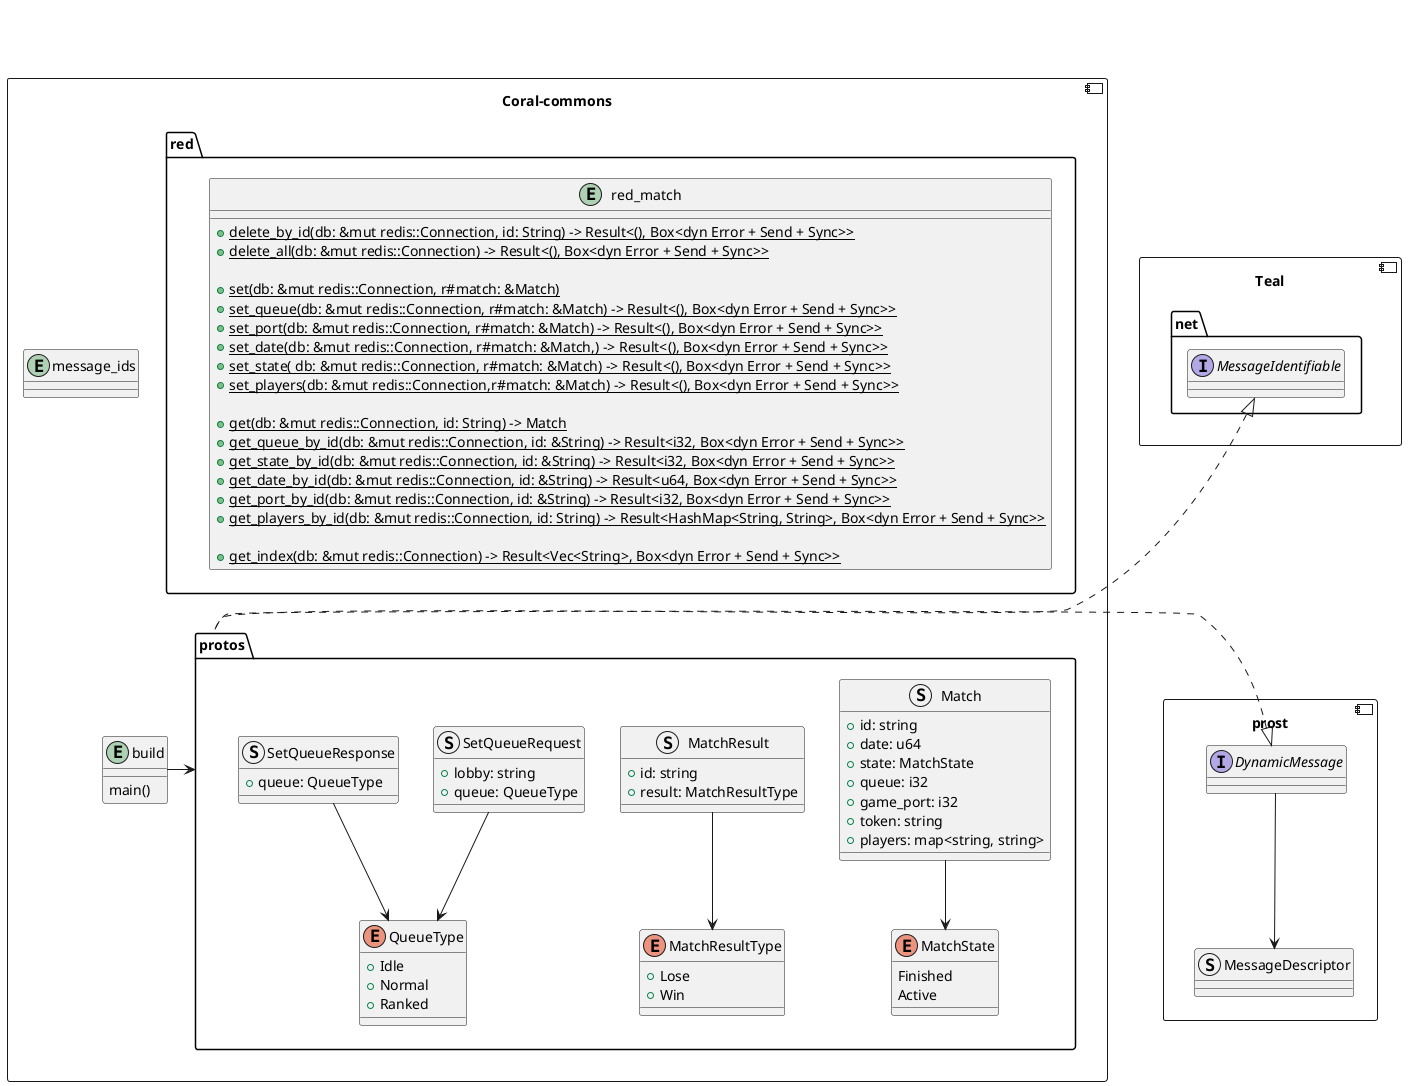 @startuml Coralcommons-full
component prost {
	interface "DynamicMessage" as p_dn {}
	struct "MessageDescriptor" as p_md {}
	p_dn --> p_md
}
component Teal {
	package net {
		interface "MessageIdentifiable" as mi
	}
}
component Coral-commons as cc {
	entity build {
		main()
	}
	entity message_ids {
		
	}
	package red {
		entity red_match {
			{static} +delete_by_id(db: &mut redis::Connection, id: String) -> Result<(), Box<dyn Error + Send + Sync>>
			{static} +delete_all(db: &mut redis::Connection) -> Result<(), Box<dyn Error + Send + Sync>>

			{static} +set(db: &mut redis::Connection, r#match: &Match)
			{static} +set_queue(db: &mut redis::Connection, r#match: &Match) -> Result<(), Box<dyn Error + Send + Sync>>
			{static} +set_port(db: &mut redis::Connection, r#match: &Match) -> Result<(), Box<dyn Error + Send + Sync>>
			{static} +set_date(db: &mut redis::Connection, r#match: &Match,) -> Result<(), Box<dyn Error + Send + Sync>>
			{static} +set_state( db: &mut redis::Connection, r#match: &Match) -> Result<(), Box<dyn Error + Send + Sync>>
			{static} +set_players(db: &mut redis::Connection,	r#match: &Match) -> Result<(), Box<dyn Error + Send + Sync>>

			{static} +get(db: &mut redis::Connection, id: String) -> Match
			{static} +get_queue_by_id(db: &mut redis::Connection, id: &String) -> Result<i32, Box<dyn Error + Send + Sync>>
			{static} +get_state_by_id(db: &mut redis::Connection, id: &String) -> Result<i32, Box<dyn Error + Send + Sync>>
			{static} +get_date_by_id(db: &mut redis::Connection, id: &String) -> Result<u64, Box<dyn Error + Send + Sync>>
			{static} +get_port_by_id(db: &mut redis::Connection, id: &String) -> Result<i32, Box<dyn Error + Send + Sync>>
			{static} +get_players_by_id(db: &mut redis::Connection, id: String) -> Result<HashMap<String, String>, Box<dyn Error + Send + Sync>>

			{static} +get_index(db: &mut redis::Connection) -> Result<Vec<String>, Box<dyn Error + Send + Sync>>
		}
	}
	red -[hidden]- protos
	package protos {
		struct "Match" as match {
			+id: string
			+date: u64
			+state: MatchState
			+queue: i32
			+game_port: i32
			+token: string
			+players: map<string, string>
		}
		enum "MatchState" as ms {
			Finished
			Active
		}
		struct "MatchResult" as mr {
			+id: string
			+result: MatchResultType
		}
		enum "MatchResultType" as mrt {
			+Lose
			+Win
		}
		struct "SetQueueRequest" as sqr {
			+lobby: string
			+queue: QueueType
		}
		struct "SetQueueResponse" as sqres {
			+queue: QueueType
		}
		enum "QueueType" as qt {
			+Idle
			+Normal
			+Ranked
		}
		match -down-> ms
		mr -down-> mrt
		sqr -down-> qt
		sqres -down-> qt
	}
	build -> protos
	protos .up.|> mi
	protos .up.|> p_dn
}
Teal -[hidden]left- red
Teal -[hidden]left- red_match
' prost -[hidden]right- red
Teal -[hidden]down- prost
@enduml

@startuml Coralcommons-redis
component Coral-commons as cc {
	package red {
		entity red_match {
			{static} +delete_by_id(db: &mut redis::Connection, id: String) -> Result<(), Box<dyn Error + Send + Sync>>
			{static} +delete_all(db: &mut redis::Connection) -> Result<(), Box<dyn Error + Send + Sync>>

			{static} +set(db: &mut redis::Connection, r#match: &Match)
			{static} +set_queue(db: &mut redis::Connection, r#match: &Match) -> Result<(), Box<dyn Error + Send + Sync>>
			{static} +set_port(db: &mut redis::Connection, r#match: &Match) -> Result<(), Box<dyn Error + Send + Sync>>
			{static} +set_date(db: &mut redis::Connection, r#match: &Match,) -> Result<(), Box<dyn Error + Send + Sync>>
			{static} +set_state( db: &mut redis::Connection, r#match: &Match) -> Result<(), Box<dyn Error + Send + Sync>>
			{static} +set_players(db: &mut redis::Connection,	r#match: &Match) -> Result<(), Box<dyn Error + Send + Sync>>

			{static} +get(db: &mut redis::Connection, id: String) -> Match
			{static} +get_queue_by_id(db: &mut redis::Connection, id: &String) -> Result<i32, Box<dyn Error + Send + Sync>>
			{static} +get_state_by_id(db: &mut redis::Connection, id: &String) -> Result<i32, Box<dyn Error + Send + Sync>>
			{static} +get_date_by_id(db: &mut redis::Connection, id: &String) -> Result<u64, Box<dyn Error + Send + Sync>>
			{static} +get_port_by_id(db: &mut redis::Connection, id: &String) -> Result<i32, Box<dyn Error + Send + Sync>>
			{static} +get_players_by_id(db: &mut redis::Connection, id: String) -> Result<HashMap<String, String>, Box<dyn Error + Send + Sync>>

			{static} +get_index(db: &mut redis::Connection) -> Result<Vec<String>, Box<dyn Error + Send + Sync>>
		}
	}
}
@enduml

@startuml Coralcommons-protos
component prost {
	interface "DynamicMessage" as p_dn {}
	struct "MessageDescriptor" as p_md {}
	p_dn -> p_md
}
component Teal {
	package net {
		interface "MessageIdentifiable" as mi
	}
}
component Coral-commons as cc {
	entity build {
		main()
	}
	entity message_ids {
	}
	package protos {
		struct "Match" as match {
			+id: string
			+date: u64
			+state: MatchState
			+queue: i32
			+game_port: i32
			+token: string
			+players: map<string, string>
		}
		enum "MatchState" as ms {
			Finished
			Active
		}
		struct "MatchResult" as mr {
			+id: string
			+result: MatchResultType
		}
		enum "MatchResultType" as mrt {
			+Lose
			+Win
		}
		struct "SetQueueRequest" as sqr {
			+lobby: string
			+queue: QueueType
		}
		struct "SetQueueResponse" as sqres {
			+queue: QueueType
		}
		enum "QueueType" as qt {
			+Idle
			+Normal
			+Ranked
		}
		match -down-> ms
		mr -down-> mrt
		sqr -down-> qt
		sqres -down-> qt
	}
	build -> protos
	protos .up.|> mi
	protos .up.|> p_dn
}
build -[hidden]- message_ids
' Teal -[hidden]down- prost
@enduml
